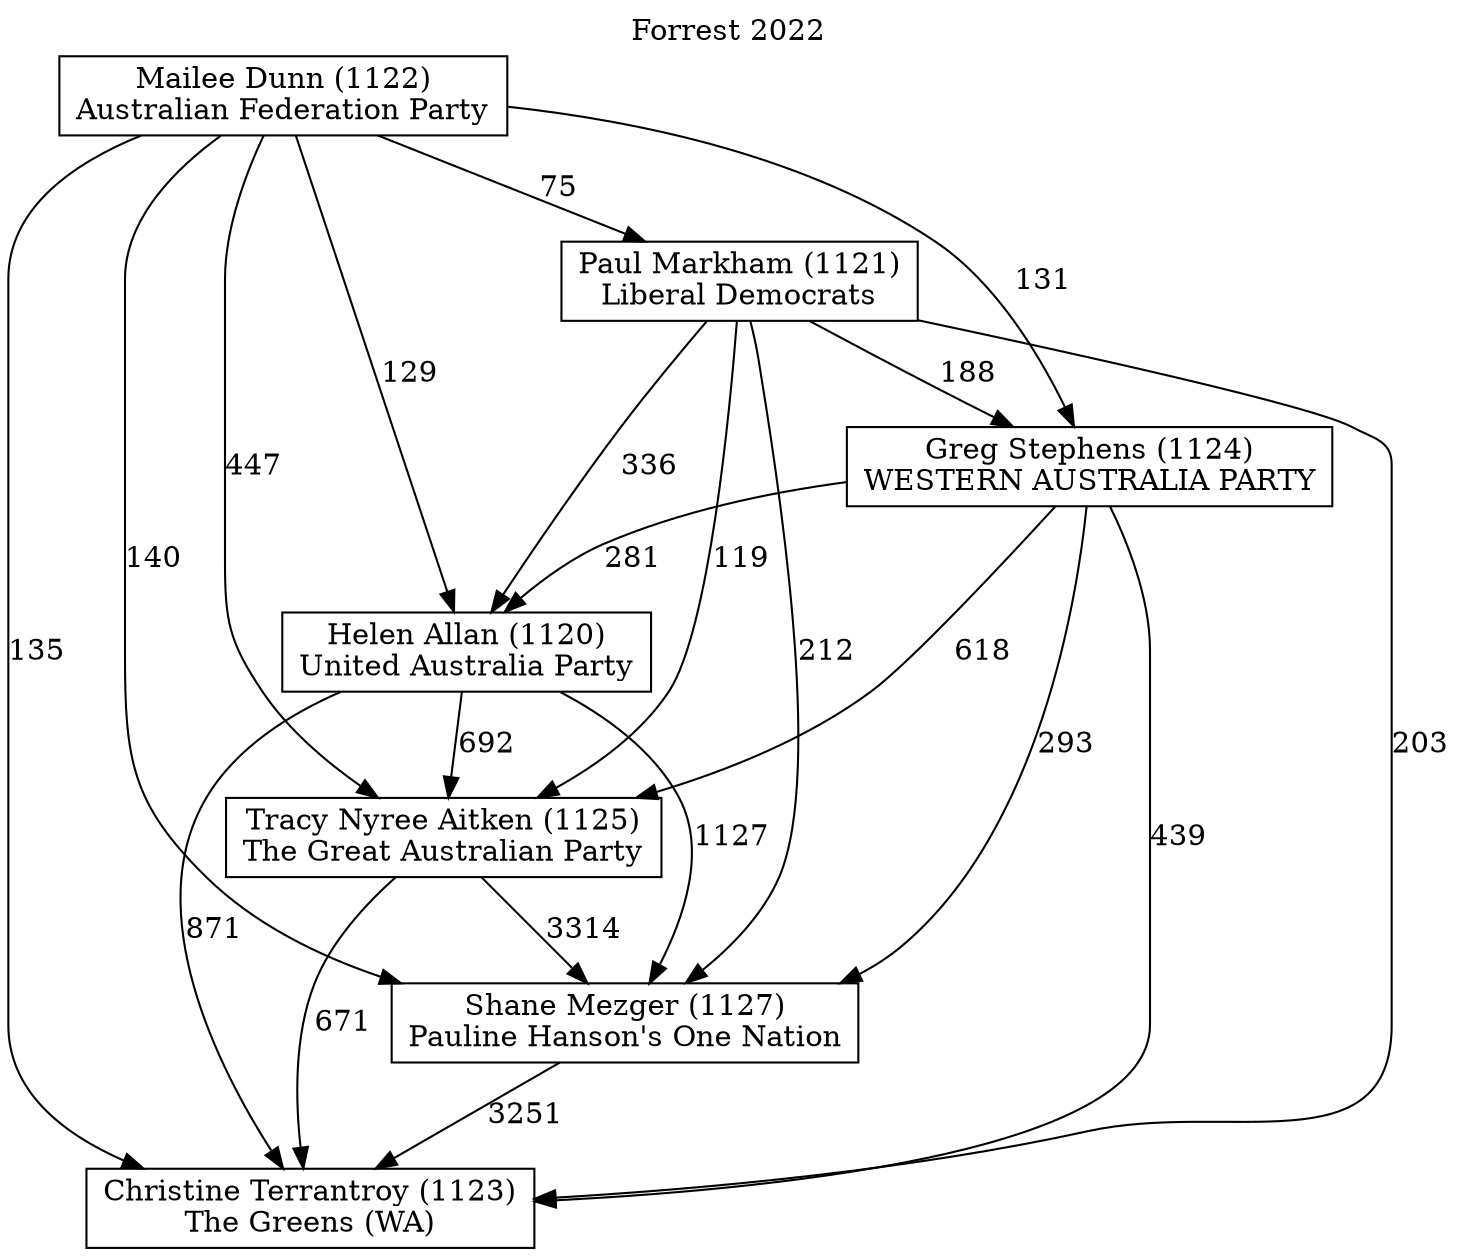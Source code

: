 // House preference flow
digraph "Christine Terrantroy (1123)_Forrest_2022" {
	graph [label="Forrest 2022" labelloc=t]
	node [shape=box]
	"Christine Terrantroy (1123)" [label="Christine Terrantroy (1123)
The Greens (WA)"]
	"Shane Mezger (1127)" [label="Shane Mezger (1127)
Pauline Hanson's One Nation"]
	"Tracy Nyree Aitken (1125)" [label="Tracy Nyree Aitken (1125)
The Great Australian Party"]
	"Helen Allan (1120)" [label="Helen Allan (1120)
United Australia Party"]
	"Greg Stephens (1124)" [label="Greg Stephens (1124)
WESTERN AUSTRALIA PARTY"]
	"Paul Markham (1121)" [label="Paul Markham (1121)
Liberal Democrats"]
	"Mailee Dunn (1122)" [label="Mailee Dunn (1122)
Australian Federation Party"]
	"Christine Terrantroy (1123)" [label="Christine Terrantroy (1123)
The Greens (WA)"]
	"Tracy Nyree Aitken (1125)" [label="Tracy Nyree Aitken (1125)
The Great Australian Party"]
	"Helen Allan (1120)" [label="Helen Allan (1120)
United Australia Party"]
	"Greg Stephens (1124)" [label="Greg Stephens (1124)
WESTERN AUSTRALIA PARTY"]
	"Paul Markham (1121)" [label="Paul Markham (1121)
Liberal Democrats"]
	"Mailee Dunn (1122)" [label="Mailee Dunn (1122)
Australian Federation Party"]
	"Christine Terrantroy (1123)" [label="Christine Terrantroy (1123)
The Greens (WA)"]
	"Helen Allan (1120)" [label="Helen Allan (1120)
United Australia Party"]
	"Greg Stephens (1124)" [label="Greg Stephens (1124)
WESTERN AUSTRALIA PARTY"]
	"Paul Markham (1121)" [label="Paul Markham (1121)
Liberal Democrats"]
	"Mailee Dunn (1122)" [label="Mailee Dunn (1122)
Australian Federation Party"]
	"Christine Terrantroy (1123)" [label="Christine Terrantroy (1123)
The Greens (WA)"]
	"Greg Stephens (1124)" [label="Greg Stephens (1124)
WESTERN AUSTRALIA PARTY"]
	"Paul Markham (1121)" [label="Paul Markham (1121)
Liberal Democrats"]
	"Mailee Dunn (1122)" [label="Mailee Dunn (1122)
Australian Federation Party"]
	"Christine Terrantroy (1123)" [label="Christine Terrantroy (1123)
The Greens (WA)"]
	"Paul Markham (1121)" [label="Paul Markham (1121)
Liberal Democrats"]
	"Mailee Dunn (1122)" [label="Mailee Dunn (1122)
Australian Federation Party"]
	"Christine Terrantroy (1123)" [label="Christine Terrantroy (1123)
The Greens (WA)"]
	"Mailee Dunn (1122)" [label="Mailee Dunn (1122)
Australian Federation Party"]
	"Mailee Dunn (1122)" [label="Mailee Dunn (1122)
Australian Federation Party"]
	"Paul Markham (1121)" [label="Paul Markham (1121)
Liberal Democrats"]
	"Mailee Dunn (1122)" [label="Mailee Dunn (1122)
Australian Federation Party"]
	"Mailee Dunn (1122)" [label="Mailee Dunn (1122)
Australian Federation Party"]
	"Greg Stephens (1124)" [label="Greg Stephens (1124)
WESTERN AUSTRALIA PARTY"]
	"Paul Markham (1121)" [label="Paul Markham (1121)
Liberal Democrats"]
	"Mailee Dunn (1122)" [label="Mailee Dunn (1122)
Australian Federation Party"]
	"Greg Stephens (1124)" [label="Greg Stephens (1124)
WESTERN AUSTRALIA PARTY"]
	"Mailee Dunn (1122)" [label="Mailee Dunn (1122)
Australian Federation Party"]
	"Mailee Dunn (1122)" [label="Mailee Dunn (1122)
Australian Federation Party"]
	"Paul Markham (1121)" [label="Paul Markham (1121)
Liberal Democrats"]
	"Mailee Dunn (1122)" [label="Mailee Dunn (1122)
Australian Federation Party"]
	"Mailee Dunn (1122)" [label="Mailee Dunn (1122)
Australian Federation Party"]
	"Helen Allan (1120)" [label="Helen Allan (1120)
United Australia Party"]
	"Greg Stephens (1124)" [label="Greg Stephens (1124)
WESTERN AUSTRALIA PARTY"]
	"Paul Markham (1121)" [label="Paul Markham (1121)
Liberal Democrats"]
	"Mailee Dunn (1122)" [label="Mailee Dunn (1122)
Australian Federation Party"]
	"Helen Allan (1120)" [label="Helen Allan (1120)
United Australia Party"]
	"Paul Markham (1121)" [label="Paul Markham (1121)
Liberal Democrats"]
	"Mailee Dunn (1122)" [label="Mailee Dunn (1122)
Australian Federation Party"]
	"Helen Allan (1120)" [label="Helen Allan (1120)
United Australia Party"]
	"Mailee Dunn (1122)" [label="Mailee Dunn (1122)
Australian Federation Party"]
	"Mailee Dunn (1122)" [label="Mailee Dunn (1122)
Australian Federation Party"]
	"Paul Markham (1121)" [label="Paul Markham (1121)
Liberal Democrats"]
	"Mailee Dunn (1122)" [label="Mailee Dunn (1122)
Australian Federation Party"]
	"Mailee Dunn (1122)" [label="Mailee Dunn (1122)
Australian Federation Party"]
	"Greg Stephens (1124)" [label="Greg Stephens (1124)
WESTERN AUSTRALIA PARTY"]
	"Paul Markham (1121)" [label="Paul Markham (1121)
Liberal Democrats"]
	"Mailee Dunn (1122)" [label="Mailee Dunn (1122)
Australian Federation Party"]
	"Greg Stephens (1124)" [label="Greg Stephens (1124)
WESTERN AUSTRALIA PARTY"]
	"Mailee Dunn (1122)" [label="Mailee Dunn (1122)
Australian Federation Party"]
	"Mailee Dunn (1122)" [label="Mailee Dunn (1122)
Australian Federation Party"]
	"Paul Markham (1121)" [label="Paul Markham (1121)
Liberal Democrats"]
	"Mailee Dunn (1122)" [label="Mailee Dunn (1122)
Australian Federation Party"]
	"Mailee Dunn (1122)" [label="Mailee Dunn (1122)
Australian Federation Party"]
	"Tracy Nyree Aitken (1125)" [label="Tracy Nyree Aitken (1125)
The Great Australian Party"]
	"Helen Allan (1120)" [label="Helen Allan (1120)
United Australia Party"]
	"Greg Stephens (1124)" [label="Greg Stephens (1124)
WESTERN AUSTRALIA PARTY"]
	"Paul Markham (1121)" [label="Paul Markham (1121)
Liberal Democrats"]
	"Mailee Dunn (1122)" [label="Mailee Dunn (1122)
Australian Federation Party"]
	"Tracy Nyree Aitken (1125)" [label="Tracy Nyree Aitken (1125)
The Great Australian Party"]
	"Greg Stephens (1124)" [label="Greg Stephens (1124)
WESTERN AUSTRALIA PARTY"]
	"Paul Markham (1121)" [label="Paul Markham (1121)
Liberal Democrats"]
	"Mailee Dunn (1122)" [label="Mailee Dunn (1122)
Australian Federation Party"]
	"Tracy Nyree Aitken (1125)" [label="Tracy Nyree Aitken (1125)
The Great Australian Party"]
	"Paul Markham (1121)" [label="Paul Markham (1121)
Liberal Democrats"]
	"Mailee Dunn (1122)" [label="Mailee Dunn (1122)
Australian Federation Party"]
	"Tracy Nyree Aitken (1125)" [label="Tracy Nyree Aitken (1125)
The Great Australian Party"]
	"Mailee Dunn (1122)" [label="Mailee Dunn (1122)
Australian Federation Party"]
	"Mailee Dunn (1122)" [label="Mailee Dunn (1122)
Australian Federation Party"]
	"Paul Markham (1121)" [label="Paul Markham (1121)
Liberal Democrats"]
	"Mailee Dunn (1122)" [label="Mailee Dunn (1122)
Australian Federation Party"]
	"Mailee Dunn (1122)" [label="Mailee Dunn (1122)
Australian Federation Party"]
	"Greg Stephens (1124)" [label="Greg Stephens (1124)
WESTERN AUSTRALIA PARTY"]
	"Paul Markham (1121)" [label="Paul Markham (1121)
Liberal Democrats"]
	"Mailee Dunn (1122)" [label="Mailee Dunn (1122)
Australian Federation Party"]
	"Greg Stephens (1124)" [label="Greg Stephens (1124)
WESTERN AUSTRALIA PARTY"]
	"Mailee Dunn (1122)" [label="Mailee Dunn (1122)
Australian Federation Party"]
	"Mailee Dunn (1122)" [label="Mailee Dunn (1122)
Australian Federation Party"]
	"Paul Markham (1121)" [label="Paul Markham (1121)
Liberal Democrats"]
	"Mailee Dunn (1122)" [label="Mailee Dunn (1122)
Australian Federation Party"]
	"Mailee Dunn (1122)" [label="Mailee Dunn (1122)
Australian Federation Party"]
	"Helen Allan (1120)" [label="Helen Allan (1120)
United Australia Party"]
	"Greg Stephens (1124)" [label="Greg Stephens (1124)
WESTERN AUSTRALIA PARTY"]
	"Paul Markham (1121)" [label="Paul Markham (1121)
Liberal Democrats"]
	"Mailee Dunn (1122)" [label="Mailee Dunn (1122)
Australian Federation Party"]
	"Helen Allan (1120)" [label="Helen Allan (1120)
United Australia Party"]
	"Paul Markham (1121)" [label="Paul Markham (1121)
Liberal Democrats"]
	"Mailee Dunn (1122)" [label="Mailee Dunn (1122)
Australian Federation Party"]
	"Helen Allan (1120)" [label="Helen Allan (1120)
United Australia Party"]
	"Mailee Dunn (1122)" [label="Mailee Dunn (1122)
Australian Federation Party"]
	"Mailee Dunn (1122)" [label="Mailee Dunn (1122)
Australian Federation Party"]
	"Paul Markham (1121)" [label="Paul Markham (1121)
Liberal Democrats"]
	"Mailee Dunn (1122)" [label="Mailee Dunn (1122)
Australian Federation Party"]
	"Mailee Dunn (1122)" [label="Mailee Dunn (1122)
Australian Federation Party"]
	"Greg Stephens (1124)" [label="Greg Stephens (1124)
WESTERN AUSTRALIA PARTY"]
	"Paul Markham (1121)" [label="Paul Markham (1121)
Liberal Democrats"]
	"Mailee Dunn (1122)" [label="Mailee Dunn (1122)
Australian Federation Party"]
	"Greg Stephens (1124)" [label="Greg Stephens (1124)
WESTERN AUSTRALIA PARTY"]
	"Mailee Dunn (1122)" [label="Mailee Dunn (1122)
Australian Federation Party"]
	"Mailee Dunn (1122)" [label="Mailee Dunn (1122)
Australian Federation Party"]
	"Paul Markham (1121)" [label="Paul Markham (1121)
Liberal Democrats"]
	"Mailee Dunn (1122)" [label="Mailee Dunn (1122)
Australian Federation Party"]
	"Mailee Dunn (1122)" [label="Mailee Dunn (1122)
Australian Federation Party"]
	"Shane Mezger (1127)" [label="Shane Mezger (1127)
Pauline Hanson's One Nation"]
	"Tracy Nyree Aitken (1125)" [label="Tracy Nyree Aitken (1125)
The Great Australian Party"]
	"Helen Allan (1120)" [label="Helen Allan (1120)
United Australia Party"]
	"Greg Stephens (1124)" [label="Greg Stephens (1124)
WESTERN AUSTRALIA PARTY"]
	"Paul Markham (1121)" [label="Paul Markham (1121)
Liberal Democrats"]
	"Mailee Dunn (1122)" [label="Mailee Dunn (1122)
Australian Federation Party"]
	"Shane Mezger (1127)" [label="Shane Mezger (1127)
Pauline Hanson's One Nation"]
	"Helen Allan (1120)" [label="Helen Allan (1120)
United Australia Party"]
	"Greg Stephens (1124)" [label="Greg Stephens (1124)
WESTERN AUSTRALIA PARTY"]
	"Paul Markham (1121)" [label="Paul Markham (1121)
Liberal Democrats"]
	"Mailee Dunn (1122)" [label="Mailee Dunn (1122)
Australian Federation Party"]
	"Shane Mezger (1127)" [label="Shane Mezger (1127)
Pauline Hanson's One Nation"]
	"Greg Stephens (1124)" [label="Greg Stephens (1124)
WESTERN AUSTRALIA PARTY"]
	"Paul Markham (1121)" [label="Paul Markham (1121)
Liberal Democrats"]
	"Mailee Dunn (1122)" [label="Mailee Dunn (1122)
Australian Federation Party"]
	"Shane Mezger (1127)" [label="Shane Mezger (1127)
Pauline Hanson's One Nation"]
	"Paul Markham (1121)" [label="Paul Markham (1121)
Liberal Democrats"]
	"Mailee Dunn (1122)" [label="Mailee Dunn (1122)
Australian Federation Party"]
	"Shane Mezger (1127)" [label="Shane Mezger (1127)
Pauline Hanson's One Nation"]
	"Mailee Dunn (1122)" [label="Mailee Dunn (1122)
Australian Federation Party"]
	"Mailee Dunn (1122)" [label="Mailee Dunn (1122)
Australian Federation Party"]
	"Paul Markham (1121)" [label="Paul Markham (1121)
Liberal Democrats"]
	"Mailee Dunn (1122)" [label="Mailee Dunn (1122)
Australian Federation Party"]
	"Mailee Dunn (1122)" [label="Mailee Dunn (1122)
Australian Federation Party"]
	"Greg Stephens (1124)" [label="Greg Stephens (1124)
WESTERN AUSTRALIA PARTY"]
	"Paul Markham (1121)" [label="Paul Markham (1121)
Liberal Democrats"]
	"Mailee Dunn (1122)" [label="Mailee Dunn (1122)
Australian Federation Party"]
	"Greg Stephens (1124)" [label="Greg Stephens (1124)
WESTERN AUSTRALIA PARTY"]
	"Mailee Dunn (1122)" [label="Mailee Dunn (1122)
Australian Federation Party"]
	"Mailee Dunn (1122)" [label="Mailee Dunn (1122)
Australian Federation Party"]
	"Paul Markham (1121)" [label="Paul Markham (1121)
Liberal Democrats"]
	"Mailee Dunn (1122)" [label="Mailee Dunn (1122)
Australian Federation Party"]
	"Mailee Dunn (1122)" [label="Mailee Dunn (1122)
Australian Federation Party"]
	"Helen Allan (1120)" [label="Helen Allan (1120)
United Australia Party"]
	"Greg Stephens (1124)" [label="Greg Stephens (1124)
WESTERN AUSTRALIA PARTY"]
	"Paul Markham (1121)" [label="Paul Markham (1121)
Liberal Democrats"]
	"Mailee Dunn (1122)" [label="Mailee Dunn (1122)
Australian Federation Party"]
	"Helen Allan (1120)" [label="Helen Allan (1120)
United Australia Party"]
	"Paul Markham (1121)" [label="Paul Markham (1121)
Liberal Democrats"]
	"Mailee Dunn (1122)" [label="Mailee Dunn (1122)
Australian Federation Party"]
	"Helen Allan (1120)" [label="Helen Allan (1120)
United Australia Party"]
	"Mailee Dunn (1122)" [label="Mailee Dunn (1122)
Australian Federation Party"]
	"Mailee Dunn (1122)" [label="Mailee Dunn (1122)
Australian Federation Party"]
	"Paul Markham (1121)" [label="Paul Markham (1121)
Liberal Democrats"]
	"Mailee Dunn (1122)" [label="Mailee Dunn (1122)
Australian Federation Party"]
	"Mailee Dunn (1122)" [label="Mailee Dunn (1122)
Australian Federation Party"]
	"Greg Stephens (1124)" [label="Greg Stephens (1124)
WESTERN AUSTRALIA PARTY"]
	"Paul Markham (1121)" [label="Paul Markham (1121)
Liberal Democrats"]
	"Mailee Dunn (1122)" [label="Mailee Dunn (1122)
Australian Federation Party"]
	"Greg Stephens (1124)" [label="Greg Stephens (1124)
WESTERN AUSTRALIA PARTY"]
	"Mailee Dunn (1122)" [label="Mailee Dunn (1122)
Australian Federation Party"]
	"Mailee Dunn (1122)" [label="Mailee Dunn (1122)
Australian Federation Party"]
	"Paul Markham (1121)" [label="Paul Markham (1121)
Liberal Democrats"]
	"Mailee Dunn (1122)" [label="Mailee Dunn (1122)
Australian Federation Party"]
	"Mailee Dunn (1122)" [label="Mailee Dunn (1122)
Australian Federation Party"]
	"Tracy Nyree Aitken (1125)" [label="Tracy Nyree Aitken (1125)
The Great Australian Party"]
	"Helen Allan (1120)" [label="Helen Allan (1120)
United Australia Party"]
	"Greg Stephens (1124)" [label="Greg Stephens (1124)
WESTERN AUSTRALIA PARTY"]
	"Paul Markham (1121)" [label="Paul Markham (1121)
Liberal Democrats"]
	"Mailee Dunn (1122)" [label="Mailee Dunn (1122)
Australian Federation Party"]
	"Tracy Nyree Aitken (1125)" [label="Tracy Nyree Aitken (1125)
The Great Australian Party"]
	"Greg Stephens (1124)" [label="Greg Stephens (1124)
WESTERN AUSTRALIA PARTY"]
	"Paul Markham (1121)" [label="Paul Markham (1121)
Liberal Democrats"]
	"Mailee Dunn (1122)" [label="Mailee Dunn (1122)
Australian Federation Party"]
	"Tracy Nyree Aitken (1125)" [label="Tracy Nyree Aitken (1125)
The Great Australian Party"]
	"Paul Markham (1121)" [label="Paul Markham (1121)
Liberal Democrats"]
	"Mailee Dunn (1122)" [label="Mailee Dunn (1122)
Australian Federation Party"]
	"Tracy Nyree Aitken (1125)" [label="Tracy Nyree Aitken (1125)
The Great Australian Party"]
	"Mailee Dunn (1122)" [label="Mailee Dunn (1122)
Australian Federation Party"]
	"Mailee Dunn (1122)" [label="Mailee Dunn (1122)
Australian Federation Party"]
	"Paul Markham (1121)" [label="Paul Markham (1121)
Liberal Democrats"]
	"Mailee Dunn (1122)" [label="Mailee Dunn (1122)
Australian Federation Party"]
	"Mailee Dunn (1122)" [label="Mailee Dunn (1122)
Australian Federation Party"]
	"Greg Stephens (1124)" [label="Greg Stephens (1124)
WESTERN AUSTRALIA PARTY"]
	"Paul Markham (1121)" [label="Paul Markham (1121)
Liberal Democrats"]
	"Mailee Dunn (1122)" [label="Mailee Dunn (1122)
Australian Federation Party"]
	"Greg Stephens (1124)" [label="Greg Stephens (1124)
WESTERN AUSTRALIA PARTY"]
	"Mailee Dunn (1122)" [label="Mailee Dunn (1122)
Australian Federation Party"]
	"Mailee Dunn (1122)" [label="Mailee Dunn (1122)
Australian Federation Party"]
	"Paul Markham (1121)" [label="Paul Markham (1121)
Liberal Democrats"]
	"Mailee Dunn (1122)" [label="Mailee Dunn (1122)
Australian Federation Party"]
	"Mailee Dunn (1122)" [label="Mailee Dunn (1122)
Australian Federation Party"]
	"Helen Allan (1120)" [label="Helen Allan (1120)
United Australia Party"]
	"Greg Stephens (1124)" [label="Greg Stephens (1124)
WESTERN AUSTRALIA PARTY"]
	"Paul Markham (1121)" [label="Paul Markham (1121)
Liberal Democrats"]
	"Mailee Dunn (1122)" [label="Mailee Dunn (1122)
Australian Federation Party"]
	"Helen Allan (1120)" [label="Helen Allan (1120)
United Australia Party"]
	"Paul Markham (1121)" [label="Paul Markham (1121)
Liberal Democrats"]
	"Mailee Dunn (1122)" [label="Mailee Dunn (1122)
Australian Federation Party"]
	"Helen Allan (1120)" [label="Helen Allan (1120)
United Australia Party"]
	"Mailee Dunn (1122)" [label="Mailee Dunn (1122)
Australian Federation Party"]
	"Mailee Dunn (1122)" [label="Mailee Dunn (1122)
Australian Federation Party"]
	"Paul Markham (1121)" [label="Paul Markham (1121)
Liberal Democrats"]
	"Mailee Dunn (1122)" [label="Mailee Dunn (1122)
Australian Federation Party"]
	"Mailee Dunn (1122)" [label="Mailee Dunn (1122)
Australian Federation Party"]
	"Greg Stephens (1124)" [label="Greg Stephens (1124)
WESTERN AUSTRALIA PARTY"]
	"Paul Markham (1121)" [label="Paul Markham (1121)
Liberal Democrats"]
	"Mailee Dunn (1122)" [label="Mailee Dunn (1122)
Australian Federation Party"]
	"Greg Stephens (1124)" [label="Greg Stephens (1124)
WESTERN AUSTRALIA PARTY"]
	"Mailee Dunn (1122)" [label="Mailee Dunn (1122)
Australian Federation Party"]
	"Mailee Dunn (1122)" [label="Mailee Dunn (1122)
Australian Federation Party"]
	"Paul Markham (1121)" [label="Paul Markham (1121)
Liberal Democrats"]
	"Mailee Dunn (1122)" [label="Mailee Dunn (1122)
Australian Federation Party"]
	"Mailee Dunn (1122)" [label="Mailee Dunn (1122)
Australian Federation Party"]
	"Shane Mezger (1127)" -> "Christine Terrantroy (1123)" [label=3251]
	"Tracy Nyree Aitken (1125)" -> "Shane Mezger (1127)" [label=3314]
	"Helen Allan (1120)" -> "Tracy Nyree Aitken (1125)" [label=692]
	"Greg Stephens (1124)" -> "Helen Allan (1120)" [label=281]
	"Paul Markham (1121)" -> "Greg Stephens (1124)" [label=188]
	"Mailee Dunn (1122)" -> "Paul Markham (1121)" [label=75]
	"Tracy Nyree Aitken (1125)" -> "Christine Terrantroy (1123)" [label=671]
	"Helen Allan (1120)" -> "Christine Terrantroy (1123)" [label=871]
	"Greg Stephens (1124)" -> "Christine Terrantroy (1123)" [label=439]
	"Paul Markham (1121)" -> "Christine Terrantroy (1123)" [label=203]
	"Mailee Dunn (1122)" -> "Christine Terrantroy (1123)" [label=135]
	"Mailee Dunn (1122)" -> "Greg Stephens (1124)" [label=131]
	"Paul Markham (1121)" -> "Helen Allan (1120)" [label=336]
	"Mailee Dunn (1122)" -> "Helen Allan (1120)" [label=129]
	"Greg Stephens (1124)" -> "Tracy Nyree Aitken (1125)" [label=618]
	"Paul Markham (1121)" -> "Tracy Nyree Aitken (1125)" [label=119]
	"Mailee Dunn (1122)" -> "Tracy Nyree Aitken (1125)" [label=447]
	"Helen Allan (1120)" -> "Shane Mezger (1127)" [label=1127]
	"Greg Stephens (1124)" -> "Shane Mezger (1127)" [label=293]
	"Paul Markham (1121)" -> "Shane Mezger (1127)" [label=212]
	"Mailee Dunn (1122)" -> "Shane Mezger (1127)" [label=140]
}

